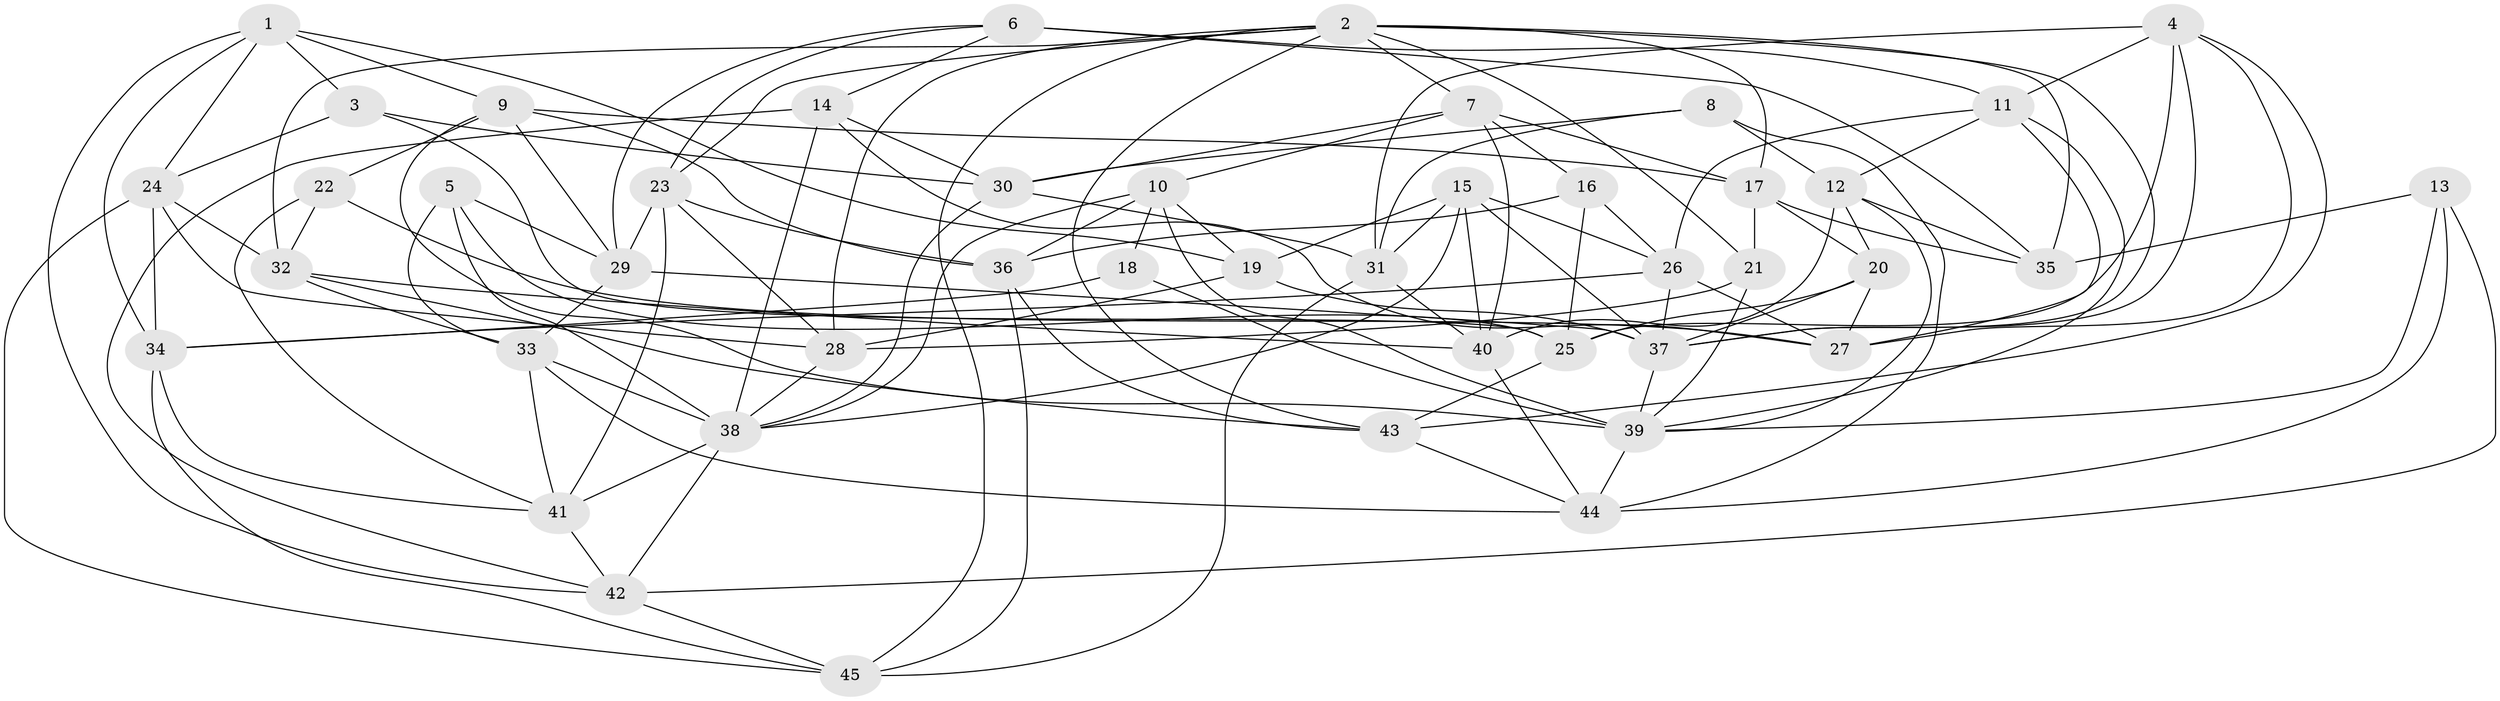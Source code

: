 // original degree distribution, {4: 1.0}
// Generated by graph-tools (version 1.1) at 2025/26/03/09/25 03:26:58]
// undirected, 45 vertices, 130 edges
graph export_dot {
graph [start="1"]
  node [color=gray90,style=filled];
  1;
  2;
  3;
  4;
  5;
  6;
  7;
  8;
  9;
  10;
  11;
  12;
  13;
  14;
  15;
  16;
  17;
  18;
  19;
  20;
  21;
  22;
  23;
  24;
  25;
  26;
  27;
  28;
  29;
  30;
  31;
  32;
  33;
  34;
  35;
  36;
  37;
  38;
  39;
  40;
  41;
  42;
  43;
  44;
  45;
  1 -- 3 [weight=1.0];
  1 -- 9 [weight=1.0];
  1 -- 19 [weight=1.0];
  1 -- 24 [weight=1.0];
  1 -- 34 [weight=1.0];
  1 -- 42 [weight=1.0];
  2 -- 7 [weight=1.0];
  2 -- 17 [weight=1.0];
  2 -- 21 [weight=1.0];
  2 -- 23 [weight=1.0];
  2 -- 28 [weight=1.0];
  2 -- 32 [weight=1.0];
  2 -- 35 [weight=1.0];
  2 -- 37 [weight=1.0];
  2 -- 43 [weight=1.0];
  2 -- 45 [weight=1.0];
  3 -- 24 [weight=1.0];
  3 -- 25 [weight=1.0];
  3 -- 30 [weight=1.0];
  4 -- 11 [weight=1.0];
  4 -- 25 [weight=1.0];
  4 -- 27 [weight=1.0];
  4 -- 31 [weight=1.0];
  4 -- 37 [weight=1.0];
  4 -- 43 [weight=1.0];
  5 -- 25 [weight=1.0];
  5 -- 29 [weight=1.0];
  5 -- 33 [weight=1.0];
  5 -- 38 [weight=1.0];
  6 -- 11 [weight=1.0];
  6 -- 14 [weight=1.0];
  6 -- 23 [weight=1.0];
  6 -- 29 [weight=1.0];
  6 -- 35 [weight=2.0];
  7 -- 10 [weight=1.0];
  7 -- 16 [weight=1.0];
  7 -- 17 [weight=1.0];
  7 -- 30 [weight=1.0];
  7 -- 40 [weight=1.0];
  8 -- 12 [weight=1.0];
  8 -- 30 [weight=1.0];
  8 -- 31 [weight=1.0];
  8 -- 44 [weight=1.0];
  9 -- 17 [weight=1.0];
  9 -- 22 [weight=1.0];
  9 -- 29 [weight=1.0];
  9 -- 36 [weight=1.0];
  9 -- 39 [weight=1.0];
  10 -- 18 [weight=1.0];
  10 -- 19 [weight=1.0];
  10 -- 36 [weight=1.0];
  10 -- 38 [weight=1.0];
  10 -- 39 [weight=1.0];
  11 -- 12 [weight=1.0];
  11 -- 26 [weight=1.0];
  11 -- 27 [weight=1.0];
  11 -- 39 [weight=1.0];
  12 -- 20 [weight=1.0];
  12 -- 35 [weight=1.0];
  12 -- 39 [weight=1.0];
  12 -- 40 [weight=1.0];
  13 -- 35 [weight=1.0];
  13 -- 39 [weight=1.0];
  13 -- 42 [weight=1.0];
  13 -- 44 [weight=1.0];
  14 -- 27 [weight=1.0];
  14 -- 30 [weight=1.0];
  14 -- 38 [weight=2.0];
  14 -- 42 [weight=1.0];
  15 -- 19 [weight=1.0];
  15 -- 26 [weight=1.0];
  15 -- 31 [weight=1.0];
  15 -- 37 [weight=1.0];
  15 -- 38 [weight=1.0];
  15 -- 40 [weight=1.0];
  16 -- 25 [weight=1.0];
  16 -- 26 [weight=1.0];
  16 -- 36 [weight=1.0];
  17 -- 20 [weight=1.0];
  17 -- 21 [weight=1.0];
  17 -- 35 [weight=1.0];
  18 -- 34 [weight=1.0];
  18 -- 39 [weight=2.0];
  19 -- 28 [weight=1.0];
  19 -- 37 [weight=2.0];
  20 -- 25 [weight=1.0];
  20 -- 27 [weight=1.0];
  20 -- 37 [weight=2.0];
  21 -- 28 [weight=1.0];
  21 -- 39 [weight=1.0];
  22 -- 27 [weight=1.0];
  22 -- 32 [weight=1.0];
  22 -- 41 [weight=1.0];
  23 -- 28 [weight=1.0];
  23 -- 29 [weight=1.0];
  23 -- 36 [weight=1.0];
  23 -- 41 [weight=1.0];
  24 -- 28 [weight=1.0];
  24 -- 32 [weight=1.0];
  24 -- 34 [weight=1.0];
  24 -- 45 [weight=1.0];
  25 -- 43 [weight=1.0];
  26 -- 27 [weight=1.0];
  26 -- 34 [weight=1.0];
  26 -- 37 [weight=1.0];
  28 -- 38 [weight=1.0];
  29 -- 33 [weight=1.0];
  29 -- 37 [weight=1.0];
  30 -- 31 [weight=1.0];
  30 -- 38 [weight=1.0];
  31 -- 40 [weight=1.0];
  31 -- 45 [weight=1.0];
  32 -- 33 [weight=1.0];
  32 -- 40 [weight=1.0];
  32 -- 43 [weight=1.0];
  33 -- 38 [weight=1.0];
  33 -- 41 [weight=1.0];
  33 -- 44 [weight=1.0];
  34 -- 41 [weight=1.0];
  34 -- 45 [weight=1.0];
  36 -- 43 [weight=1.0];
  36 -- 45 [weight=1.0];
  37 -- 39 [weight=1.0];
  38 -- 41 [weight=1.0];
  38 -- 42 [weight=1.0];
  39 -- 44 [weight=1.0];
  40 -- 44 [weight=1.0];
  41 -- 42 [weight=1.0];
  42 -- 45 [weight=1.0];
  43 -- 44 [weight=1.0];
}
